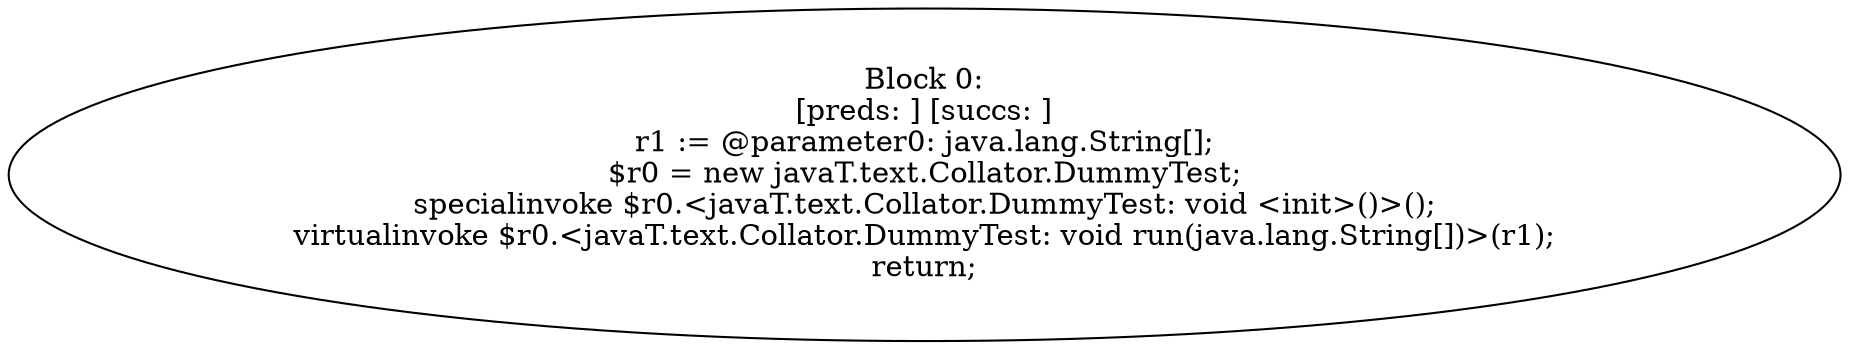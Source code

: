 digraph "unitGraph" {
    "Block 0:
[preds: ] [succs: ]
r1 := @parameter0: java.lang.String[];
$r0 = new javaT.text.Collator.DummyTest;
specialinvoke $r0.<javaT.text.Collator.DummyTest: void <init>()>();
virtualinvoke $r0.<javaT.text.Collator.DummyTest: void run(java.lang.String[])>(r1);
return;
"
}
